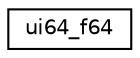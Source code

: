 digraph "Graphical Class Hierarchy"
{
  edge [fontname="Helvetica",fontsize="10",labelfontname="Helvetica",labelfontsize="10"];
  node [fontname="Helvetica",fontsize="10",shape=record];
  rankdir="LR";
  Node0 [label="ui64_f64",height=0.2,width=0.4,color="black", fillcolor="white", style="filled",URL="$unionui64__f64.html"];
}
